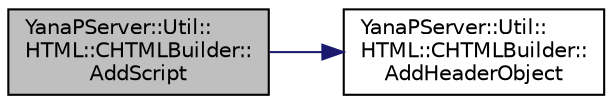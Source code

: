digraph "YanaPServer::Util::HTML::CHTMLBuilder::AddScript"
{
  edge [fontname="Helvetica",fontsize="10",labelfontname="Helvetica",labelfontsize="10"];
  node [fontname="Helvetica",fontsize="10",shape=record];
  rankdir="LR";
  Node18 [label="YanaPServer::Util::\lHTML::CHTMLBuilder::\lAddScript",height=0.2,width=0.4,color="black", fillcolor="grey75", style="filled", fontcolor="black"];
  Node18 -> Node19 [color="midnightblue",fontsize="10",style="solid",fontname="Helvetica"];
  Node19 [label="YanaPServer::Util::\lHTML::CHTMLBuilder::\lAddHeaderObject",height=0.2,width=0.4,color="black", fillcolor="white", style="filled",URL="$class_yana_p_server_1_1_util_1_1_h_t_m_l_1_1_c_h_t_m_l_builder.html#af109445c12e34afd499de8fe11f82b2f",tooltip="ヘッダオブジェクト追加 "];
}
